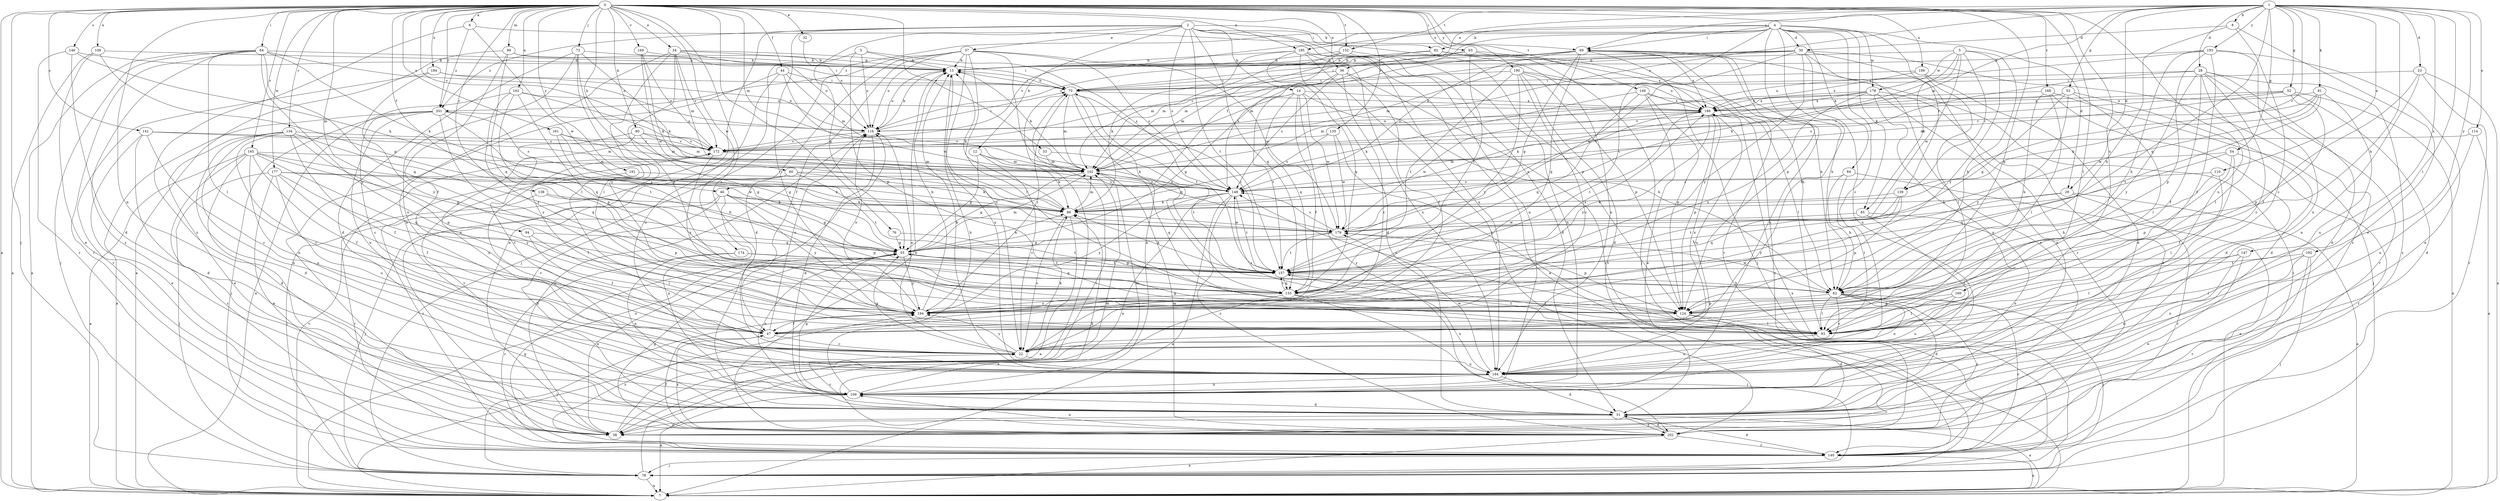 strict digraph  {
0;
1;
2;
3;
4;
5;
6;
7;
8;
12;
14;
15;
22;
23;
28;
29;
30;
31;
32;
33;
34;
36;
37;
38;
44;
46;
47;
52;
53;
54;
55;
60;
62;
63;
64;
69;
70;
72;
76;
78;
80;
81;
82;
84;
85;
86;
93;
94;
99;
102;
106;
108;
109;
110;
114;
116;
124;
133;
134;
135;
138;
139;
140;
141;
146;
147;
148;
149;
152;
157;
160;
161;
162;
164;
165;
168;
169;
172;
174;
177;
178;
179;
184;
185;
186;
190;
191;
192;
193;
194;
201;
202;
0 -> 6  [label=a];
0 -> 7  [label=a];
0 -> 22  [label=c];
0 -> 32  [label=e];
0 -> 33  [label=e];
0 -> 34  [label=e];
0 -> 36  [label=e];
0 -> 44  [label=f];
0 -> 46  [label=f];
0 -> 60  [label=h];
0 -> 63  [label=i];
0 -> 64  [label=i];
0 -> 72  [label=j];
0 -> 76  [label=j];
0 -> 78  [label=j];
0 -> 80  [label=k];
0 -> 93  [label=l];
0 -> 94  [label=m];
0 -> 99  [label=m];
0 -> 102  [label=m];
0 -> 106  [label=n];
0 -> 108  [label=n];
0 -> 109  [label=n];
0 -> 124  [label=p];
0 -> 134  [label=r];
0 -> 135  [label=r];
0 -> 138  [label=r];
0 -> 141  [label=s];
0 -> 146  [label=s];
0 -> 149  [label=t];
0 -> 152  [label=t];
0 -> 160  [label=u];
0 -> 161  [label=u];
0 -> 162  [label=u];
0 -> 164  [label=u];
0 -> 165  [label=v];
0 -> 168  [label=v];
0 -> 169  [label=v];
0 -> 172  [label=v];
0 -> 174  [label=w];
0 -> 177  [label=w];
0 -> 184  [label=x];
0 -> 185  [label=x];
0 -> 190  [label=y];
0 -> 191  [label=y];
0 -> 201  [label=z];
1 -> 8  [label=b];
1 -> 23  [label=d];
1 -> 28  [label=d];
1 -> 29  [label=d];
1 -> 36  [label=e];
1 -> 52  [label=g];
1 -> 53  [label=g];
1 -> 54  [label=g];
1 -> 62  [label=h];
1 -> 69  [label=i];
1 -> 81  [label=k];
1 -> 93  [label=l];
1 -> 102  [label=m];
1 -> 110  [label=o];
1 -> 114  [label=o];
1 -> 116  [label=o];
1 -> 133  [label=q];
1 -> 139  [label=r];
1 -> 147  [label=s];
1 -> 152  [label=t];
1 -> 192  [label=y];
1 -> 193  [label=y];
2 -> 12  [label=b];
2 -> 14  [label=b];
2 -> 37  [label=e];
2 -> 38  [label=e];
2 -> 55  [label=g];
2 -> 82  [label=k];
2 -> 109  [label=n];
2 -> 124  [label=p];
2 -> 133  [label=q];
2 -> 148  [label=s];
2 -> 157  [label=t];
2 -> 164  [label=u];
2 -> 194  [label=y];
2 -> 201  [label=z];
3 -> 15  [label=b];
3 -> 38  [label=e];
3 -> 116  [label=o];
3 -> 124  [label=p];
3 -> 148  [label=s];
4 -> 22  [label=c];
4 -> 29  [label=d];
4 -> 30  [label=d];
4 -> 46  [label=f];
4 -> 47  [label=f];
4 -> 69  [label=i];
4 -> 82  [label=k];
4 -> 84  [label=k];
4 -> 85  [label=k];
4 -> 124  [label=p];
4 -> 139  [label=r];
4 -> 157  [label=t];
4 -> 172  [label=v];
4 -> 178  [label=w];
4 -> 185  [label=x];
4 -> 201  [label=z];
5 -> 15  [label=b];
5 -> 62  [label=h];
5 -> 85  [label=k];
5 -> 86  [label=k];
5 -> 139  [label=r];
5 -> 178  [label=w];
5 -> 179  [label=w];
5 -> 194  [label=y];
6 -> 69  [label=i];
6 -> 179  [label=w];
6 -> 201  [label=z];
6 -> 202  [label=z];
7 -> 69  [label=i];
7 -> 116  [label=o];
7 -> 172  [label=v];
8 -> 22  [label=c];
8 -> 30  [label=d];
8 -> 38  [label=e];
8 -> 62  [label=h];
12 -> 22  [label=c];
12 -> 55  [label=g];
12 -> 86  [label=k];
12 -> 102  [label=m];
14 -> 47  [label=f];
14 -> 55  [label=g];
14 -> 62  [label=h];
14 -> 133  [label=q];
14 -> 157  [label=t];
14 -> 179  [label=w];
14 -> 186  [label=x];
14 -> 202  [label=z];
15 -> 70  [label=i];
15 -> 116  [label=o];
15 -> 164  [label=u];
22 -> 55  [label=g];
22 -> 86  [label=k];
22 -> 116  [label=o];
22 -> 164  [label=u];
22 -> 186  [label=x];
22 -> 194  [label=y];
23 -> 7  [label=a];
23 -> 47  [label=f];
23 -> 70  [label=i];
23 -> 109  [label=n];
23 -> 140  [label=r];
28 -> 22  [label=c];
28 -> 31  [label=d];
28 -> 47  [label=f];
28 -> 70  [label=i];
28 -> 93  [label=l];
28 -> 140  [label=r];
28 -> 148  [label=s];
28 -> 194  [label=y];
28 -> 202  [label=z];
29 -> 7  [label=a];
29 -> 86  [label=k];
29 -> 140  [label=r];
29 -> 194  [label=y];
30 -> 15  [label=b];
30 -> 38  [label=e];
30 -> 70  [label=i];
30 -> 102  [label=m];
30 -> 109  [label=n];
30 -> 140  [label=r];
30 -> 172  [label=v];
30 -> 179  [label=w];
30 -> 194  [label=y];
30 -> 202  [label=z];
31 -> 7  [label=a];
31 -> 22  [label=c];
31 -> 38  [label=e];
31 -> 172  [label=v];
31 -> 202  [label=z];
32 -> 116  [label=o];
33 -> 102  [label=m];
33 -> 157  [label=t];
34 -> 15  [label=b];
34 -> 70  [label=i];
34 -> 93  [label=l];
34 -> 102  [label=m];
34 -> 109  [label=n];
34 -> 116  [label=o];
34 -> 124  [label=p];
34 -> 172  [label=v];
36 -> 22  [label=c];
36 -> 47  [label=f];
36 -> 70  [label=i];
36 -> 102  [label=m];
36 -> 140  [label=r];
36 -> 148  [label=s];
37 -> 15  [label=b];
37 -> 22  [label=c];
37 -> 31  [label=d];
37 -> 47  [label=f];
37 -> 62  [label=h];
37 -> 78  [label=j];
37 -> 93  [label=l];
37 -> 116  [label=o];
37 -> 148  [label=s];
37 -> 179  [label=w];
38 -> 70  [label=i];
38 -> 102  [label=m];
38 -> 116  [label=o];
44 -> 38  [label=e];
44 -> 70  [label=i];
44 -> 102  [label=m];
44 -> 164  [label=u];
44 -> 179  [label=w];
46 -> 31  [label=d];
46 -> 55  [label=g];
46 -> 78  [label=j];
46 -> 86  [label=k];
46 -> 109  [label=n];
46 -> 124  [label=p];
46 -> 194  [label=y];
47 -> 22  [label=c];
47 -> 116  [label=o];
47 -> 202  [label=z];
52 -> 7  [label=a];
52 -> 31  [label=d];
52 -> 102  [label=m];
52 -> 124  [label=p];
52 -> 172  [label=v];
52 -> 186  [label=x];
53 -> 31  [label=d];
53 -> 55  [label=g];
53 -> 93  [label=l];
53 -> 172  [label=v];
53 -> 186  [label=x];
53 -> 194  [label=y];
54 -> 47  [label=f];
54 -> 102  [label=m];
54 -> 124  [label=p];
54 -> 133  [label=q];
54 -> 140  [label=r];
55 -> 38  [label=e];
55 -> 86  [label=k];
55 -> 102  [label=m];
55 -> 109  [label=n];
55 -> 157  [label=t];
55 -> 194  [label=y];
60 -> 78  [label=j];
60 -> 86  [label=k];
60 -> 140  [label=r];
60 -> 148  [label=s];
60 -> 157  [label=t];
62 -> 22  [label=c];
62 -> 31  [label=d];
62 -> 78  [label=j];
62 -> 93  [label=l];
62 -> 124  [label=p];
62 -> 140  [label=r];
62 -> 164  [label=u];
62 -> 179  [label=w];
62 -> 202  [label=z];
63 -> 15  [label=b];
63 -> 62  [label=h];
63 -> 102  [label=m];
63 -> 157  [label=t];
63 -> 186  [label=x];
64 -> 7  [label=a];
64 -> 15  [label=b];
64 -> 78  [label=j];
64 -> 86  [label=k];
64 -> 93  [label=l];
64 -> 116  [label=o];
64 -> 133  [label=q];
64 -> 140  [label=r];
64 -> 194  [label=y];
64 -> 202  [label=z];
69 -> 15  [label=b];
69 -> 55  [label=g];
69 -> 62  [label=h];
69 -> 78  [label=j];
69 -> 102  [label=m];
69 -> 109  [label=n];
69 -> 116  [label=o];
69 -> 133  [label=q];
69 -> 140  [label=r];
69 -> 148  [label=s];
69 -> 186  [label=x];
70 -> 15  [label=b];
70 -> 102  [label=m];
70 -> 109  [label=n];
70 -> 133  [label=q];
70 -> 157  [label=t];
70 -> 186  [label=x];
72 -> 15  [label=b];
72 -> 31  [label=d];
72 -> 86  [label=k];
72 -> 93  [label=l];
72 -> 164  [label=u];
72 -> 194  [label=y];
76 -> 55  [label=g];
76 -> 157  [label=t];
78 -> 7  [label=a];
78 -> 70  [label=i];
78 -> 186  [label=x];
78 -> 194  [label=y];
80 -> 22  [label=c];
80 -> 55  [label=g];
80 -> 102  [label=m];
80 -> 164  [label=u];
80 -> 172  [label=v];
81 -> 86  [label=k];
81 -> 157  [label=t];
81 -> 164  [label=u];
81 -> 172  [label=v];
81 -> 179  [label=w];
81 -> 186  [label=x];
82 -> 15  [label=b];
82 -> 78  [label=j];
82 -> 102  [label=m];
82 -> 164  [label=u];
84 -> 7  [label=a];
84 -> 62  [label=h];
84 -> 93  [label=l];
84 -> 148  [label=s];
85 -> 22  [label=c];
85 -> 109  [label=n];
85 -> 179  [label=w];
86 -> 7  [label=a];
86 -> 15  [label=b];
86 -> 22  [label=c];
86 -> 102  [label=m];
86 -> 179  [label=w];
93 -> 55  [label=g];
93 -> 148  [label=s];
93 -> 157  [label=t];
93 -> 164  [label=u];
94 -> 47  [label=f];
94 -> 55  [label=g];
94 -> 93  [label=l];
99 -> 7  [label=a];
99 -> 15  [label=b];
99 -> 47  [label=f];
99 -> 70  [label=i];
99 -> 133  [label=q];
102 -> 15  [label=b];
102 -> 55  [label=g];
102 -> 133  [label=q];
102 -> 148  [label=s];
106 -> 31  [label=d];
106 -> 70  [label=i];
106 -> 93  [label=l];
106 -> 186  [label=x];
108 -> 7  [label=a];
108 -> 15  [label=b];
108 -> 38  [label=e];
108 -> 55  [label=g];
109 -> 7  [label=a];
109 -> 15  [label=b];
109 -> 31  [label=d];
109 -> 55  [label=g];
109 -> 102  [label=m];
109 -> 172  [label=v];
110 -> 62  [label=h];
110 -> 93  [label=l];
110 -> 148  [label=s];
114 -> 7  [label=a];
114 -> 164  [label=u];
114 -> 172  [label=v];
116 -> 15  [label=b];
116 -> 31  [label=d];
116 -> 70  [label=i];
116 -> 172  [label=v];
124 -> 31  [label=d];
124 -> 93  [label=l];
124 -> 148  [label=s];
133 -> 38  [label=e];
133 -> 78  [label=j];
133 -> 157  [label=t];
133 -> 164  [label=u];
133 -> 186  [label=x];
133 -> 194  [label=y];
134 -> 22  [label=c];
134 -> 31  [label=d];
134 -> 38  [label=e];
134 -> 47  [label=f];
134 -> 109  [label=n];
134 -> 124  [label=p];
134 -> 133  [label=q];
134 -> 172  [label=v];
135 -> 93  [label=l];
135 -> 148  [label=s];
135 -> 172  [label=v];
135 -> 179  [label=w];
138 -> 86  [label=k];
138 -> 124  [label=p];
138 -> 140  [label=r];
139 -> 86  [label=k];
139 -> 124  [label=p];
139 -> 133  [label=q];
139 -> 157  [label=t];
140 -> 7  [label=a];
140 -> 31  [label=d];
140 -> 55  [label=g];
140 -> 78  [label=j];
140 -> 194  [label=y];
141 -> 22  [label=c];
141 -> 31  [label=d];
141 -> 38  [label=e];
141 -> 102  [label=m];
141 -> 172  [label=v];
146 -> 15  [label=b];
146 -> 31  [label=d];
146 -> 86  [label=k];
146 -> 140  [label=r];
147 -> 38  [label=e];
147 -> 93  [label=l];
147 -> 109  [label=n];
147 -> 157  [label=t];
148 -> 7  [label=a];
148 -> 38  [label=e];
148 -> 86  [label=k];
148 -> 157  [label=t];
148 -> 194  [label=y];
148 -> 202  [label=z];
149 -> 38  [label=e];
149 -> 86  [label=k];
149 -> 93  [label=l];
149 -> 124  [label=p];
149 -> 133  [label=q];
149 -> 186  [label=x];
152 -> 15  [label=b];
152 -> 31  [label=d];
152 -> 102  [label=m];
152 -> 109  [label=n];
152 -> 148  [label=s];
157 -> 55  [label=g];
157 -> 62  [label=h];
157 -> 70  [label=i];
157 -> 86  [label=k];
157 -> 93  [label=l];
157 -> 133  [label=q];
160 -> 93  [label=l];
160 -> 124  [label=p];
160 -> 164  [label=u];
161 -> 55  [label=g];
161 -> 62  [label=h];
161 -> 102  [label=m];
161 -> 172  [label=v];
162 -> 7  [label=a];
162 -> 124  [label=p];
162 -> 133  [label=q];
162 -> 172  [label=v];
162 -> 186  [label=x];
162 -> 194  [label=y];
164 -> 15  [label=b];
164 -> 31  [label=d];
164 -> 109  [label=n];
164 -> 179  [label=w];
165 -> 7  [label=a];
165 -> 31  [label=d];
165 -> 47  [label=f];
165 -> 55  [label=g];
165 -> 102  [label=m];
165 -> 133  [label=q];
165 -> 140  [label=r];
165 -> 164  [label=u];
165 -> 179  [label=w];
168 -> 31  [label=d];
168 -> 62  [label=h];
168 -> 78  [label=j];
168 -> 93  [label=l];
168 -> 186  [label=x];
169 -> 15  [label=b];
169 -> 86  [label=k];
169 -> 172  [label=v];
169 -> 179  [label=w];
172 -> 102  [label=m];
172 -> 194  [label=y];
174 -> 109  [label=n];
174 -> 133  [label=q];
174 -> 140  [label=r];
174 -> 157  [label=t];
177 -> 38  [label=e];
177 -> 47  [label=f];
177 -> 78  [label=j];
177 -> 86  [label=k];
177 -> 148  [label=s];
177 -> 164  [label=u];
177 -> 194  [label=y];
178 -> 86  [label=k];
178 -> 102  [label=m];
178 -> 109  [label=n];
178 -> 164  [label=u];
178 -> 186  [label=x];
178 -> 194  [label=y];
178 -> 202  [label=z];
179 -> 55  [label=g];
179 -> 124  [label=p];
179 -> 148  [label=s];
179 -> 157  [label=t];
179 -> 186  [label=x];
184 -> 70  [label=i];
184 -> 116  [label=o];
184 -> 140  [label=r];
184 -> 194  [label=y];
185 -> 7  [label=a];
185 -> 15  [label=b];
185 -> 31  [label=d];
185 -> 86  [label=k];
185 -> 133  [label=q];
185 -> 164  [label=u];
185 -> 202  [label=z];
186 -> 116  [label=o];
186 -> 124  [label=p];
186 -> 157  [label=t];
186 -> 164  [label=u];
186 -> 179  [label=w];
186 -> 194  [label=y];
186 -> 202  [label=z];
190 -> 22  [label=c];
190 -> 31  [label=d];
190 -> 62  [label=h];
190 -> 70  [label=i];
190 -> 124  [label=p];
190 -> 157  [label=t];
190 -> 186  [label=x];
190 -> 194  [label=y];
191 -> 47  [label=f];
191 -> 148  [label=s];
192 -> 78  [label=j];
192 -> 93  [label=l];
192 -> 140  [label=r];
192 -> 157  [label=t];
192 -> 164  [label=u];
193 -> 15  [label=b];
193 -> 38  [label=e];
193 -> 47  [label=f];
193 -> 62  [label=h];
193 -> 116  [label=o];
193 -> 124  [label=p];
193 -> 164  [label=u];
194 -> 15  [label=b];
194 -> 47  [label=f];
194 -> 70  [label=i];
194 -> 116  [label=o];
201 -> 7  [label=a];
201 -> 22  [label=c];
201 -> 78  [label=j];
201 -> 116  [label=o];
201 -> 148  [label=s];
201 -> 157  [label=t];
201 -> 164  [label=u];
201 -> 194  [label=y];
202 -> 7  [label=a];
202 -> 15  [label=b];
202 -> 31  [label=d];
202 -> 47  [label=f];
202 -> 55  [label=g];
202 -> 86  [label=k];
202 -> 102  [label=m];
202 -> 109  [label=n];
202 -> 140  [label=r];
}
